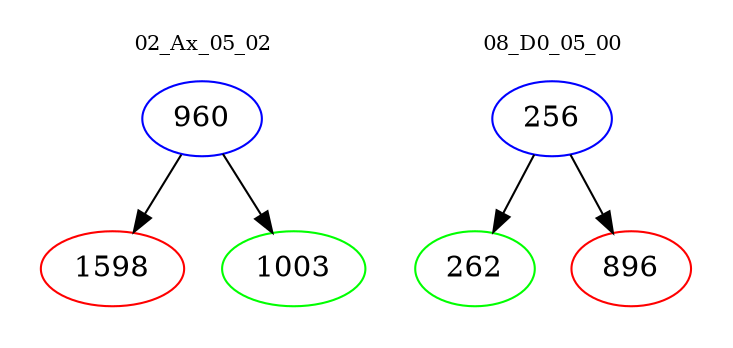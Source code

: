digraph{
subgraph cluster_0 {
color = white
label = "02_Ax_05_02";
fontsize=10;
T0_960 [label="960", color="blue"]
T0_960 -> T0_1598 [color="black"]
T0_1598 [label="1598", color="red"]
T0_960 -> T0_1003 [color="black"]
T0_1003 [label="1003", color="green"]
}
subgraph cluster_1 {
color = white
label = "08_D0_05_00";
fontsize=10;
T1_256 [label="256", color="blue"]
T1_256 -> T1_262 [color="black"]
T1_262 [label="262", color="green"]
T1_256 -> T1_896 [color="black"]
T1_896 [label="896", color="red"]
}
}
